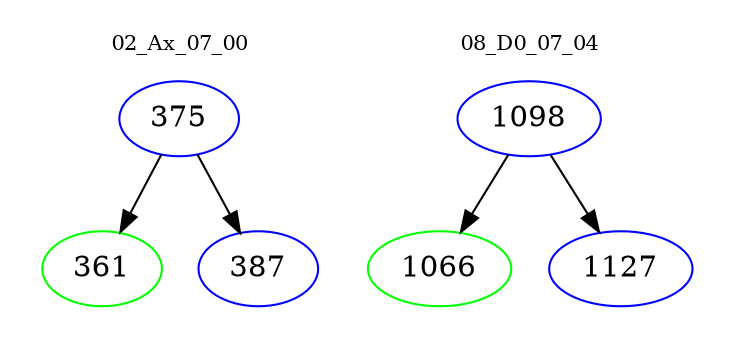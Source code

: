 digraph{
subgraph cluster_0 {
color = white
label = "02_Ax_07_00";
fontsize=10;
T0_375 [label="375", color="blue"]
T0_375 -> T0_361 [color="black"]
T0_361 [label="361", color="green"]
T0_375 -> T0_387 [color="black"]
T0_387 [label="387", color="blue"]
}
subgraph cluster_1 {
color = white
label = "08_D0_07_04";
fontsize=10;
T1_1098 [label="1098", color="blue"]
T1_1098 -> T1_1066 [color="black"]
T1_1066 [label="1066", color="green"]
T1_1098 -> T1_1127 [color="black"]
T1_1127 [label="1127", color="blue"]
}
}
